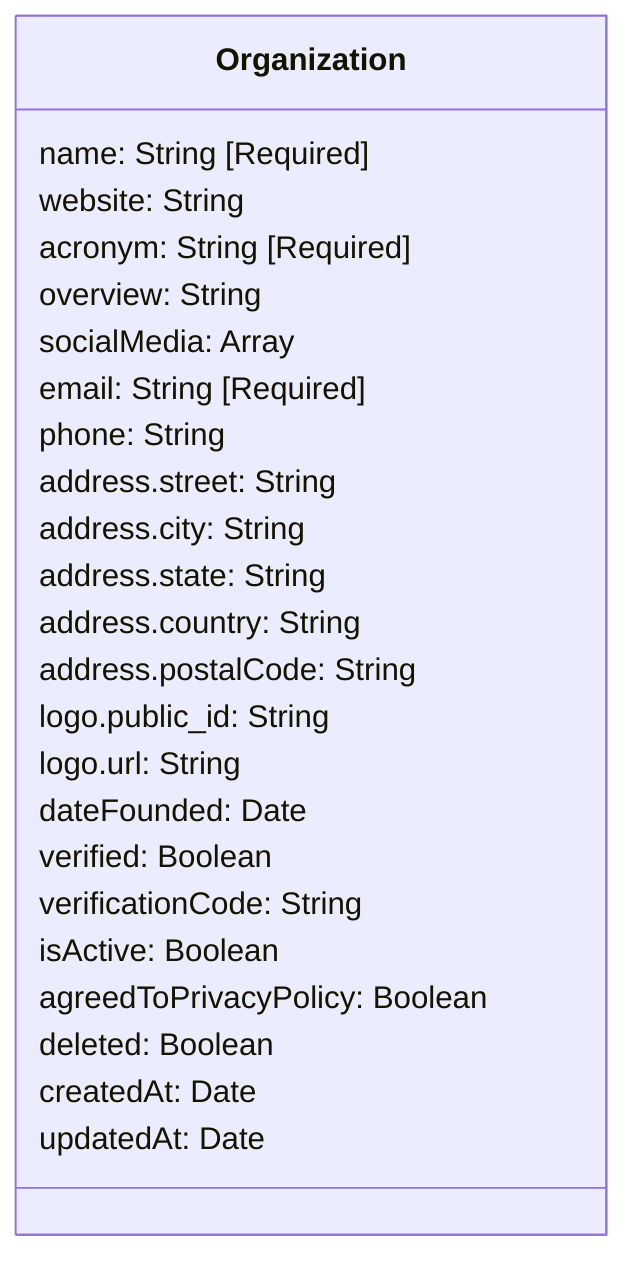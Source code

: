 classDiagram
  class Organization {
    name: String [Required]
    website: String
    acronym: String [Required]
    overview: String
    socialMedia: Array
    email: String [Required]
    phone: String
    address.street: String
    address.city: String
    address.state: String
    address.country: String
    address.postalCode: String
    logo.public_id: String
    logo.url: String
    dateFounded: Date
    verified: Boolean
    verificationCode: String
    isActive: Boolean
    agreedToPrivacyPolicy: Boolean
    deleted: Boolean
    createdAt: Date
    updatedAt: Date
  }